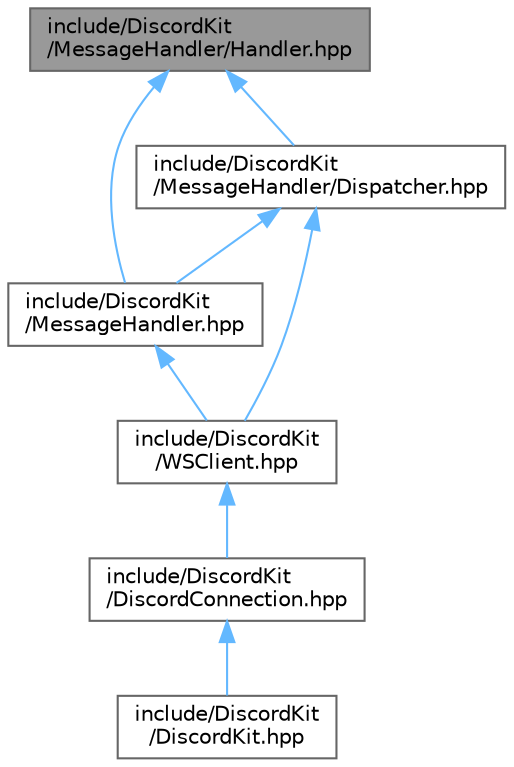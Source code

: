 digraph "include/DiscordKit/MessageHandler/Handler.hpp"
{
 // LATEX_PDF_SIZE
  bgcolor="transparent";
  edge [fontname=Helvetica,fontsize=10,labelfontname=Helvetica,labelfontsize=10];
  node [fontname=Helvetica,fontsize=10,shape=box,height=0.2,width=0.4];
  Node1 [id="Node000001",label="include/DiscordKit\l/MessageHandler/Handler.hpp",height=0.2,width=0.4,color="gray40", fillcolor="grey60", style="filled", fontcolor="black",tooltip=" "];
  Node1 -> Node2 [id="edge1_Node000001_Node000002",dir="back",color="steelblue1",style="solid",tooltip=" "];
  Node2 [id="Node000002",label="include/DiscordKit\l/MessageHandler.hpp",height=0.2,width=0.4,color="grey40", fillcolor="white", style="filled",URL="$d8/d08/MessageHandler_8hpp.html",tooltip=" "];
  Node2 -> Node3 [id="edge2_Node000002_Node000003",dir="back",color="steelblue1",style="solid",tooltip=" "];
  Node3 [id="Node000003",label="include/DiscordKit\l/WSClient.hpp",height=0.2,width=0.4,color="grey40", fillcolor="white", style="filled",URL="$de/d0f/WSClient_8hpp.html",tooltip=" "];
  Node3 -> Node4 [id="edge3_Node000003_Node000004",dir="back",color="steelblue1",style="solid",tooltip=" "];
  Node4 [id="Node000004",label="include/DiscordKit\l/DiscordConnection.hpp",height=0.2,width=0.4,color="grey40", fillcolor="white", style="filled",URL="$da/d52/DiscordConnection_8hpp.html",tooltip=" "];
  Node4 -> Node5 [id="edge4_Node000004_Node000005",dir="back",color="steelblue1",style="solid",tooltip=" "];
  Node5 [id="Node000005",label="include/DiscordKit\l/DiscordKit.hpp",height=0.2,width=0.4,color="grey40", fillcolor="white", style="filled",URL="$df/dec/DiscordKit_8hpp.html",tooltip=" "];
  Node1 -> Node6 [id="edge5_Node000001_Node000006",dir="back",color="steelblue1",style="solid",tooltip=" "];
  Node6 [id="Node000006",label="include/DiscordKit\l/MessageHandler/Dispatcher.hpp",height=0.2,width=0.4,color="grey40", fillcolor="white", style="filled",URL="$d6/db9/Dispatcher_8hpp.html",tooltip=" "];
  Node6 -> Node2 [id="edge6_Node000006_Node000002",dir="back",color="steelblue1",style="solid",tooltip=" "];
  Node6 -> Node3 [id="edge7_Node000006_Node000003",dir="back",color="steelblue1",style="solid",tooltip=" "];
}
